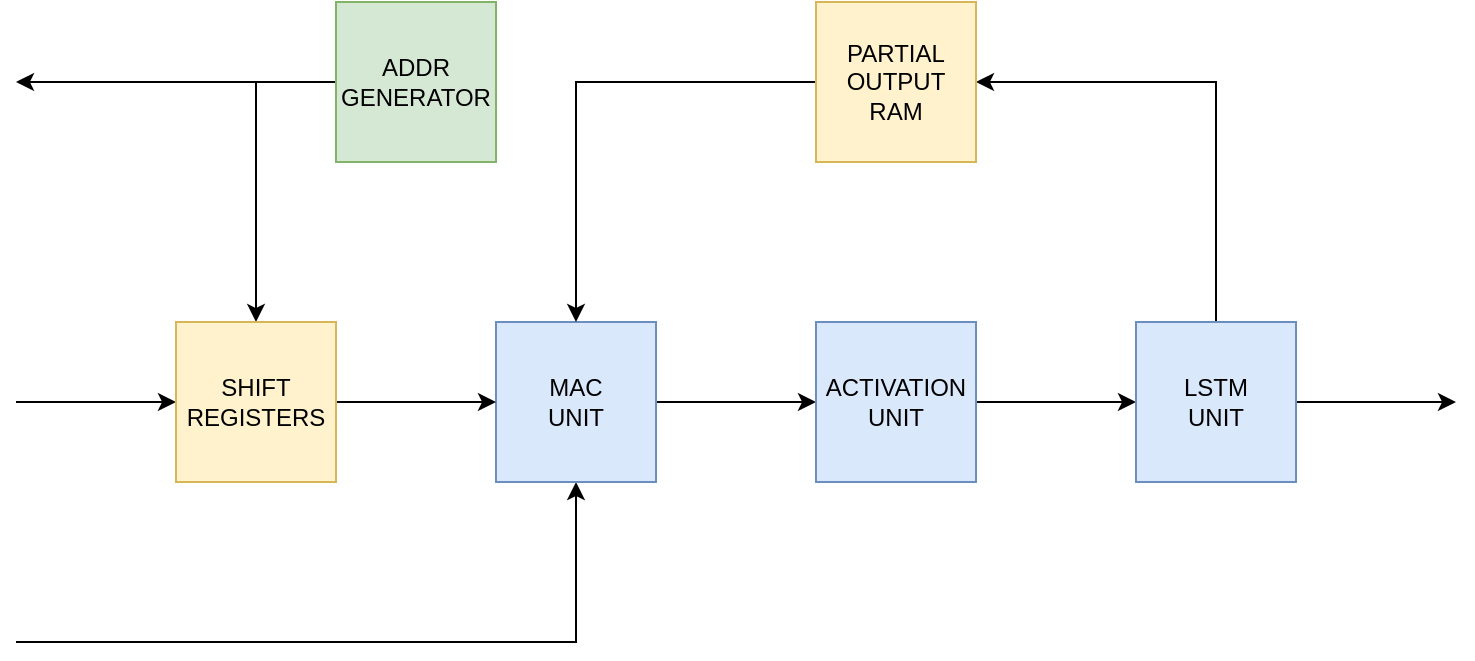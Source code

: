 <mxfile version="24.8.6">
  <diagram name="Pagina-1" id="WQnft5s_Bk3sQxgy9zAi">
    <mxGraphModel dx="1434" dy="822" grid="1" gridSize="10" guides="1" tooltips="1" connect="1" arrows="1" fold="1" page="1" pageScale="1" pageWidth="827" pageHeight="1169" math="0" shadow="0">
      <root>
        <mxCell id="0" />
        <mxCell id="1" parent="0" />
        <mxCell id="8TtBmNFR0B1IN1U_k0eF-8" style="edgeStyle=orthogonalEdgeStyle;rounded=0;orthogonalLoop=1;jettySize=auto;html=1;entryX=0;entryY=0.5;entryDx=0;entryDy=0;" parent="1" source="8TtBmNFR0B1IN1U_k0eF-1" target="8TtBmNFR0B1IN1U_k0eF-2" edge="1">
          <mxGeometry relative="1" as="geometry" />
        </mxCell>
        <mxCell id="8TtBmNFR0B1IN1U_k0eF-18" style="edgeStyle=orthogonalEdgeStyle;rounded=0;orthogonalLoop=1;jettySize=auto;html=1;startArrow=classic;startFill=1;endArrow=none;endFill=0;" parent="1" source="8TtBmNFR0B1IN1U_k0eF-1" edge="1">
          <mxGeometry relative="1" as="geometry">
            <mxPoint x="80" y="360" as="targetPoint" />
            <Array as="points">
              <mxPoint x="360" y="360" />
            </Array>
          </mxGeometry>
        </mxCell>
        <mxCell id="8TtBmNFR0B1IN1U_k0eF-1" value="&lt;div&gt;MAC&lt;/div&gt;&lt;div&gt;UNIT&lt;br&gt;&lt;/div&gt;" style="whiteSpace=wrap;html=1;aspect=fixed;fillColor=#dae8fc;strokeColor=#6c8ebf;" parent="1" vertex="1">
          <mxGeometry x="320" y="200" width="80" height="80" as="geometry" />
        </mxCell>
        <mxCell id="8TtBmNFR0B1IN1U_k0eF-13" style="edgeStyle=orthogonalEdgeStyle;rounded=0;orthogonalLoop=1;jettySize=auto;html=1;entryX=0;entryY=0.5;entryDx=0;entryDy=0;" parent="1" source="8TtBmNFR0B1IN1U_k0eF-2" target="8TtBmNFR0B1IN1U_k0eF-3" edge="1">
          <mxGeometry relative="1" as="geometry" />
        </mxCell>
        <mxCell id="8TtBmNFR0B1IN1U_k0eF-2" value="&lt;div&gt;ACTIVATION&lt;/div&gt;&lt;div&gt;UNIT&lt;br&gt;&lt;/div&gt;" style="whiteSpace=wrap;html=1;aspect=fixed;fillColor=#dae8fc;strokeColor=#6c8ebf;" parent="1" vertex="1">
          <mxGeometry x="480" y="200" width="80" height="80" as="geometry" />
        </mxCell>
        <mxCell id="8TtBmNFR0B1IN1U_k0eF-14" style="edgeStyle=orthogonalEdgeStyle;rounded=0;orthogonalLoop=1;jettySize=auto;html=1;entryX=1;entryY=0.5;entryDx=0;entryDy=0;" parent="1" source="8TtBmNFR0B1IN1U_k0eF-3" target="8TtBmNFR0B1IN1U_k0eF-6" edge="1">
          <mxGeometry relative="1" as="geometry">
            <Array as="points">
              <mxPoint x="680" y="80" />
            </Array>
          </mxGeometry>
        </mxCell>
        <mxCell id="8TtBmNFR0B1IN1U_k0eF-22" style="edgeStyle=orthogonalEdgeStyle;rounded=0;orthogonalLoop=1;jettySize=auto;html=1;" parent="1" source="8TtBmNFR0B1IN1U_k0eF-3" edge="1">
          <mxGeometry relative="1" as="geometry">
            <mxPoint x="800" y="240" as="targetPoint" />
          </mxGeometry>
        </mxCell>
        <mxCell id="8TtBmNFR0B1IN1U_k0eF-3" value="&lt;div&gt;LSTM&lt;/div&gt;&lt;div&gt;UNIT&lt;br&gt;&lt;/div&gt;" style="whiteSpace=wrap;html=1;aspect=fixed;fillColor=#dae8fc;strokeColor=#6c8ebf;" parent="1" vertex="1">
          <mxGeometry x="640" y="200" width="80" height="80" as="geometry" />
        </mxCell>
        <mxCell id="8TtBmNFR0B1IN1U_k0eF-15" style="edgeStyle=orthogonalEdgeStyle;rounded=0;orthogonalLoop=1;jettySize=auto;html=1;exitX=0;exitY=0.5;exitDx=0;exitDy=0;entryX=0.5;entryY=0;entryDx=0;entryDy=0;" parent="1" source="8TtBmNFR0B1IN1U_k0eF-6" target="8TtBmNFR0B1IN1U_k0eF-1" edge="1">
          <mxGeometry relative="1" as="geometry" />
        </mxCell>
        <mxCell id="8TtBmNFR0B1IN1U_k0eF-6" value="&lt;div&gt;PARTIAL&lt;/div&gt;&lt;div&gt;OUTPUT&lt;/div&gt;&lt;div&gt;RAM&lt;/div&gt;" style="whiteSpace=wrap;html=1;aspect=fixed;fillColor=#fff2cc;strokeColor=#d6b656;" parent="1" vertex="1">
          <mxGeometry x="480" y="40" width="80" height="80" as="geometry" />
        </mxCell>
        <mxCell id="8TtBmNFR0B1IN1U_k0eF-19" style="edgeStyle=orthogonalEdgeStyle;rounded=0;orthogonalLoop=1;jettySize=auto;html=1;" parent="1" source="8TtBmNFR0B1IN1U_k0eF-7" edge="1">
          <mxGeometry relative="1" as="geometry">
            <mxPoint x="80" y="80" as="targetPoint" />
          </mxGeometry>
        </mxCell>
        <mxCell id="8TtBmNFR0B1IN1U_k0eF-20" style="edgeStyle=orthogonalEdgeStyle;rounded=0;orthogonalLoop=1;jettySize=auto;html=1;entryX=0.5;entryY=0;entryDx=0;entryDy=0;" parent="1" source="8TtBmNFR0B1IN1U_k0eF-7" target="8TtBmNFR0B1IN1U_k0eF-16" edge="1">
          <mxGeometry relative="1" as="geometry">
            <Array as="points">
              <mxPoint x="200" y="80" />
            </Array>
          </mxGeometry>
        </mxCell>
        <mxCell id="8TtBmNFR0B1IN1U_k0eF-7" value="&lt;div&gt;ADDR&lt;/div&gt;&lt;div&gt;GENERATOR&lt;/div&gt;" style="whiteSpace=wrap;html=1;aspect=fixed;fillColor=#d5e8d4;strokeColor=#82b366;" parent="1" vertex="1">
          <mxGeometry x="240" y="40" width="80" height="80" as="geometry" />
        </mxCell>
        <mxCell id="8TtBmNFR0B1IN1U_k0eF-17" style="edgeStyle=orthogonalEdgeStyle;rounded=0;orthogonalLoop=1;jettySize=auto;html=1;entryX=0;entryY=0.5;entryDx=0;entryDy=0;" parent="1" source="8TtBmNFR0B1IN1U_k0eF-16" target="8TtBmNFR0B1IN1U_k0eF-1" edge="1">
          <mxGeometry relative="1" as="geometry" />
        </mxCell>
        <mxCell id="8TtBmNFR0B1IN1U_k0eF-21" style="edgeStyle=orthogonalEdgeStyle;rounded=0;orthogonalLoop=1;jettySize=auto;html=1;endArrow=none;endFill=0;startArrow=classic;startFill=1;" parent="1" source="8TtBmNFR0B1IN1U_k0eF-16" edge="1">
          <mxGeometry relative="1" as="geometry">
            <mxPoint x="80" y="240" as="targetPoint" />
          </mxGeometry>
        </mxCell>
        <mxCell id="8TtBmNFR0B1IN1U_k0eF-16" value="&lt;div&gt;SHIFT&lt;/div&gt;&lt;div&gt;REGISTERS&lt;br&gt;&lt;/div&gt;" style="whiteSpace=wrap;html=1;aspect=fixed;fillColor=#fff2cc;strokeColor=#d6b656;" parent="1" vertex="1">
          <mxGeometry x="160" y="200" width="80" height="80" as="geometry" />
        </mxCell>
      </root>
    </mxGraphModel>
  </diagram>
</mxfile>
